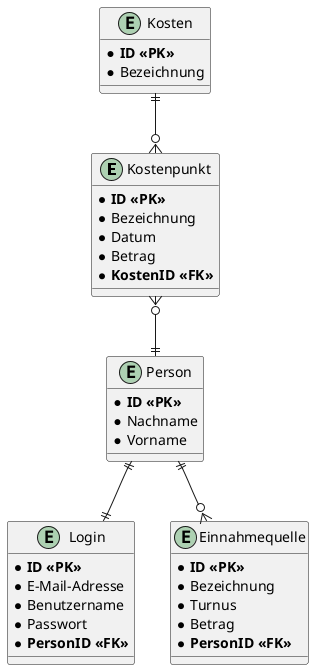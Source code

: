 @startuml
entity Kostenpunkt
{
    * **ID <<PK>>**
    * Bezeichnung
    * Datum
    * Betrag
    * **KostenID <<FK>>**
}

entity Person
{
    * **ID <<PK>>**
    * Nachname
    * Vorname
}

entity Login
{
    * **ID <<PK>>**
    * E-Mail-Adresse
    * Benutzername
    * Passwort
    * **PersonID <<FK>>**
}

entity Kosten
{
    * **ID <<PK>>**
    * Bezeichnung
}

entity Einnahmequelle
{
    * **ID <<PK>>**
    * Bezeichnung
    * Turnus
    * Betrag
    * **PersonID <<FK>>**
}

Kosten ||--o{ Kostenpunkt
Kostenpunkt }o--|| Person
Person ||--o{ Einnahmequelle
Person ||--|| Login
@enduml
